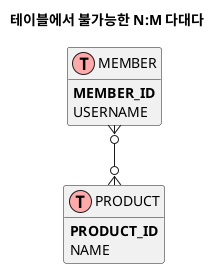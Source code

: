 @startuml

title 테이블에서 불가능한 N:M 다대다

!define table(x) class x << (T,#FFAAAA) >>
!define primary_key(x) <b>x</b>
!define foreign_key(x) <u>x</u>
hide methods
hide stereotypes

table(MEMBER) {
    primary_key(MEMBER_ID)
    USERNAME
}

table(PRODUCT) {
    primary_key(PRODUCT_ID)
    NAME
}

MEMBER }o--o{ PRODUCT

@enduml
